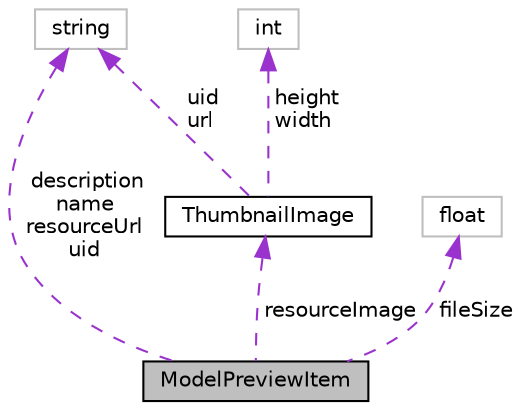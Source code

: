 digraph "ModelPreviewItem"
{
 // INTERACTIVE_SVG=YES
 // LATEX_PDF_SIZE
  edge [fontname="Helvetica",fontsize="10",labelfontname="Helvetica",labelfontsize="10"];
  node [fontname="Helvetica",fontsize="10",shape=record];
  Node1 [label="ModelPreviewItem",height=0.2,width=0.4,color="black", fillcolor="grey75", style="filled", fontcolor="black",tooltip=" "];
  Node2 -> Node1 [dir="back",color="darkorchid3",fontsize="10",style="dashed",label=" description\nname\nresourceUrl\nuid" ,fontname="Helvetica"];
  Node2 [label="string",height=0.2,width=0.4,color="grey75", fillcolor="white", style="filled",tooltip=" "];
  Node3 -> Node1 [dir="back",color="darkorchid3",fontsize="10",style="dashed",label=" resourceImage" ,fontname="Helvetica"];
  Node3 [label="ThumbnailImage",height=0.2,width=0.4,color="black", fillcolor="white", style="filled",URL="$class_thumbnail_image.html",tooltip=" "];
  Node2 -> Node3 [dir="back",color="darkorchid3",fontsize="10",style="dashed",label=" uid\nurl" ,fontname="Helvetica"];
  Node4 -> Node3 [dir="back",color="darkorchid3",fontsize="10",style="dashed",label=" height\nwidth" ,fontname="Helvetica"];
  Node4 [label="int",height=0.2,width=0.4,color="grey75", fillcolor="white", style="filled",tooltip=" "];
  Node5 -> Node1 [dir="back",color="darkorchid3",fontsize="10",style="dashed",label=" fileSize" ,fontname="Helvetica"];
  Node5 [label="float",height=0.2,width=0.4,color="grey75", fillcolor="white", style="filled",tooltip=" "];
}
